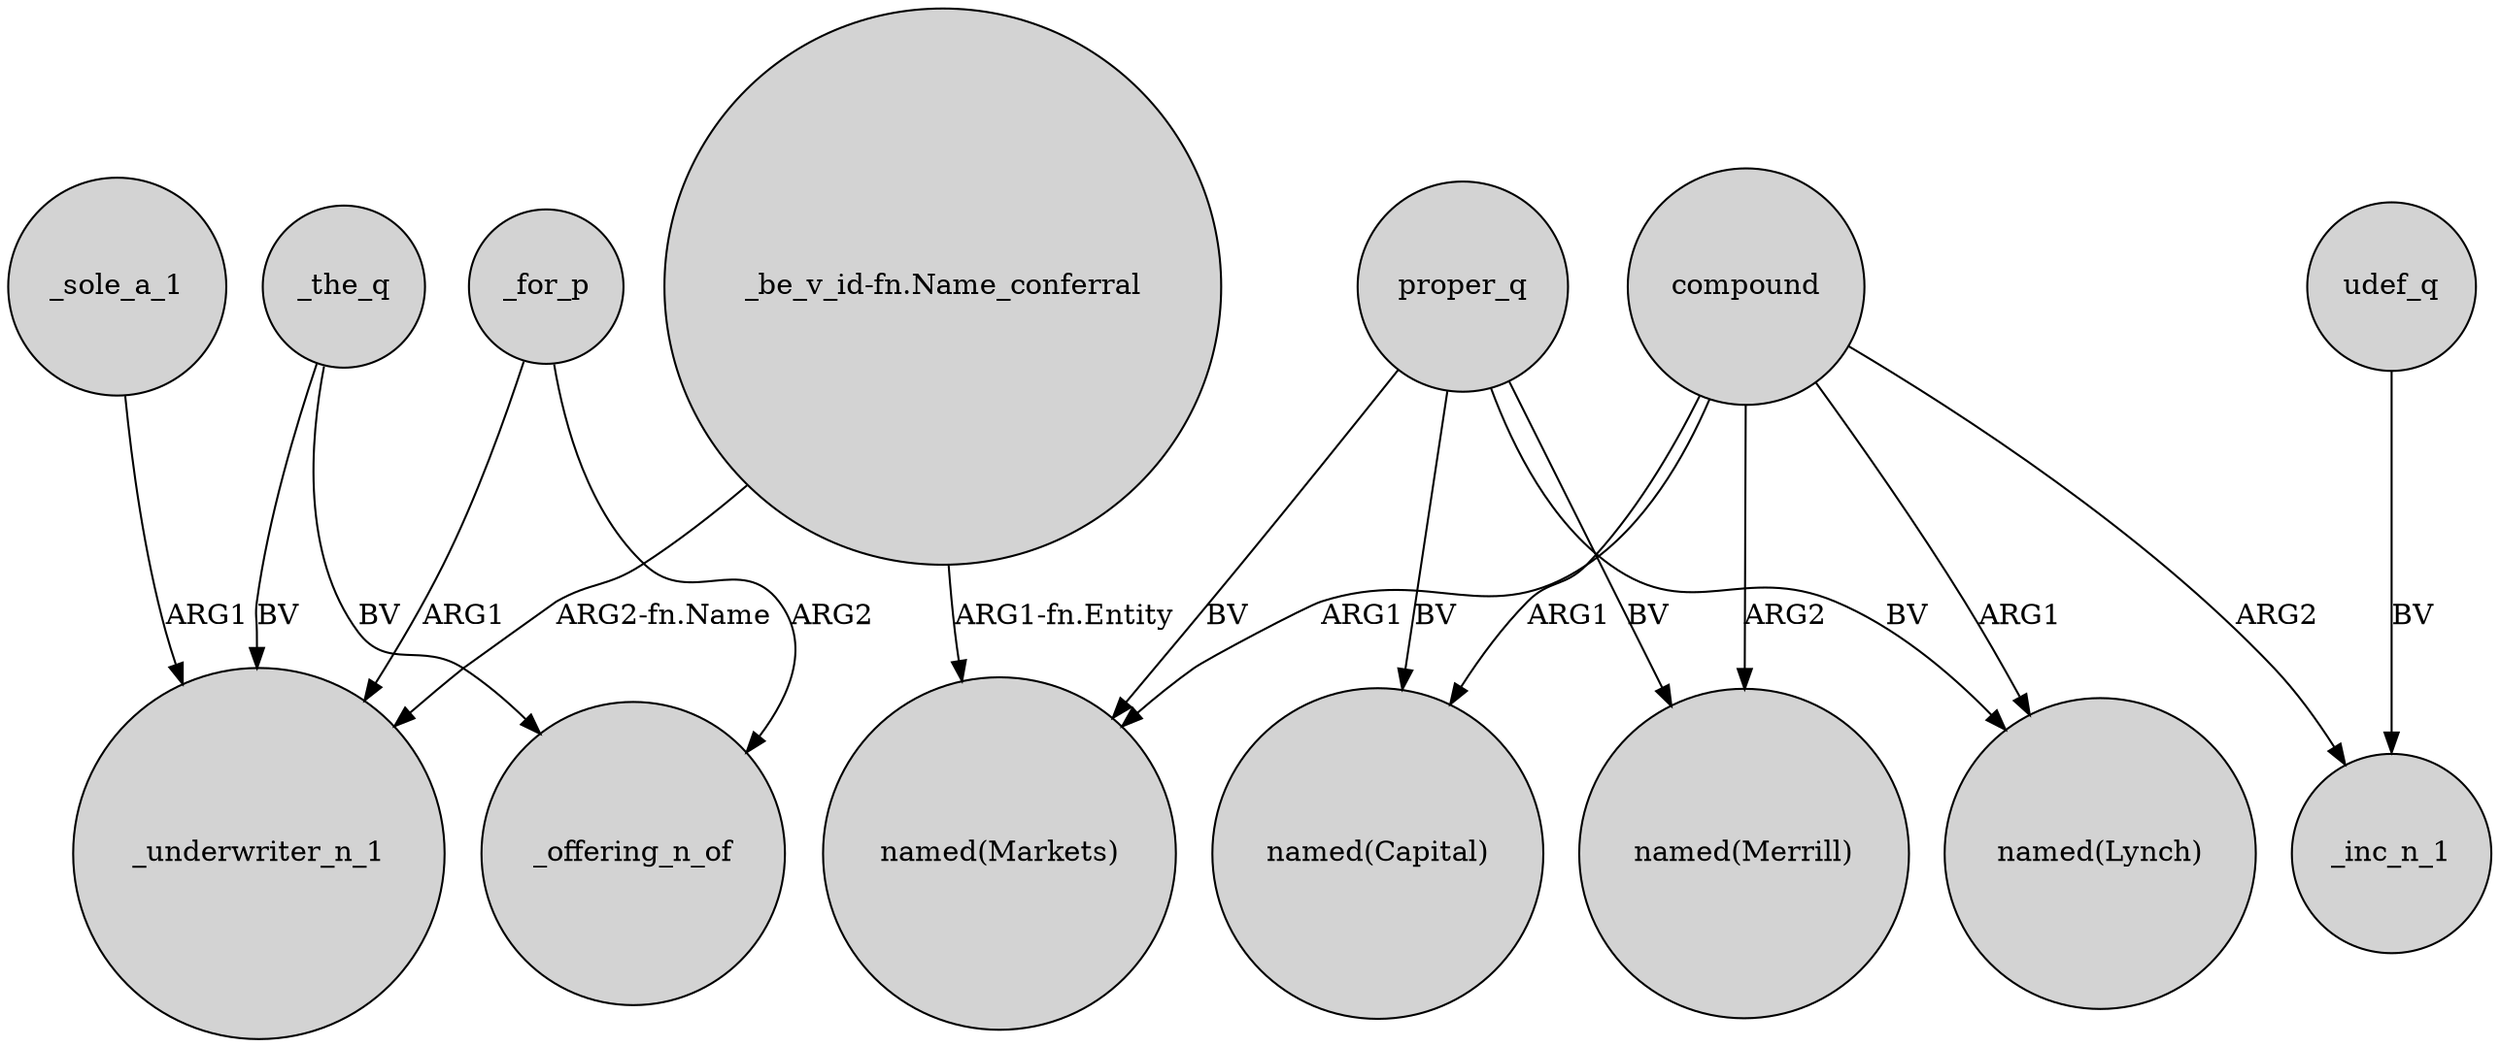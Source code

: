digraph {
	node [shape=circle style=filled]
	_sole_a_1 -> _underwriter_n_1 [label=ARG1]
	"_be_v_id-fn.Name_conferral" -> "named(Markets)" [label="ARG1-fn.Entity"]
	_for_p -> _offering_n_of [label=ARG2]
	_the_q -> _underwriter_n_1 [label=BV]
	_the_q -> _offering_n_of [label=BV]
	compound -> "named(Markets)" [label=ARG1]
	proper_q -> "named(Merrill)" [label=BV]
	compound -> "named(Capital)" [label=ARG1]
	"_be_v_id-fn.Name_conferral" -> _underwriter_n_1 [label="ARG2-fn.Name"]
	proper_q -> "named(Lynch)" [label=BV]
	_for_p -> _underwriter_n_1 [label=ARG1]
	proper_q -> "named(Capital)" [label=BV]
	compound -> "named(Merrill)" [label=ARG2]
	udef_q -> _inc_n_1 [label=BV]
	proper_q -> "named(Markets)" [label=BV]
	compound -> _inc_n_1 [label=ARG2]
	compound -> "named(Lynch)" [label=ARG1]
}

